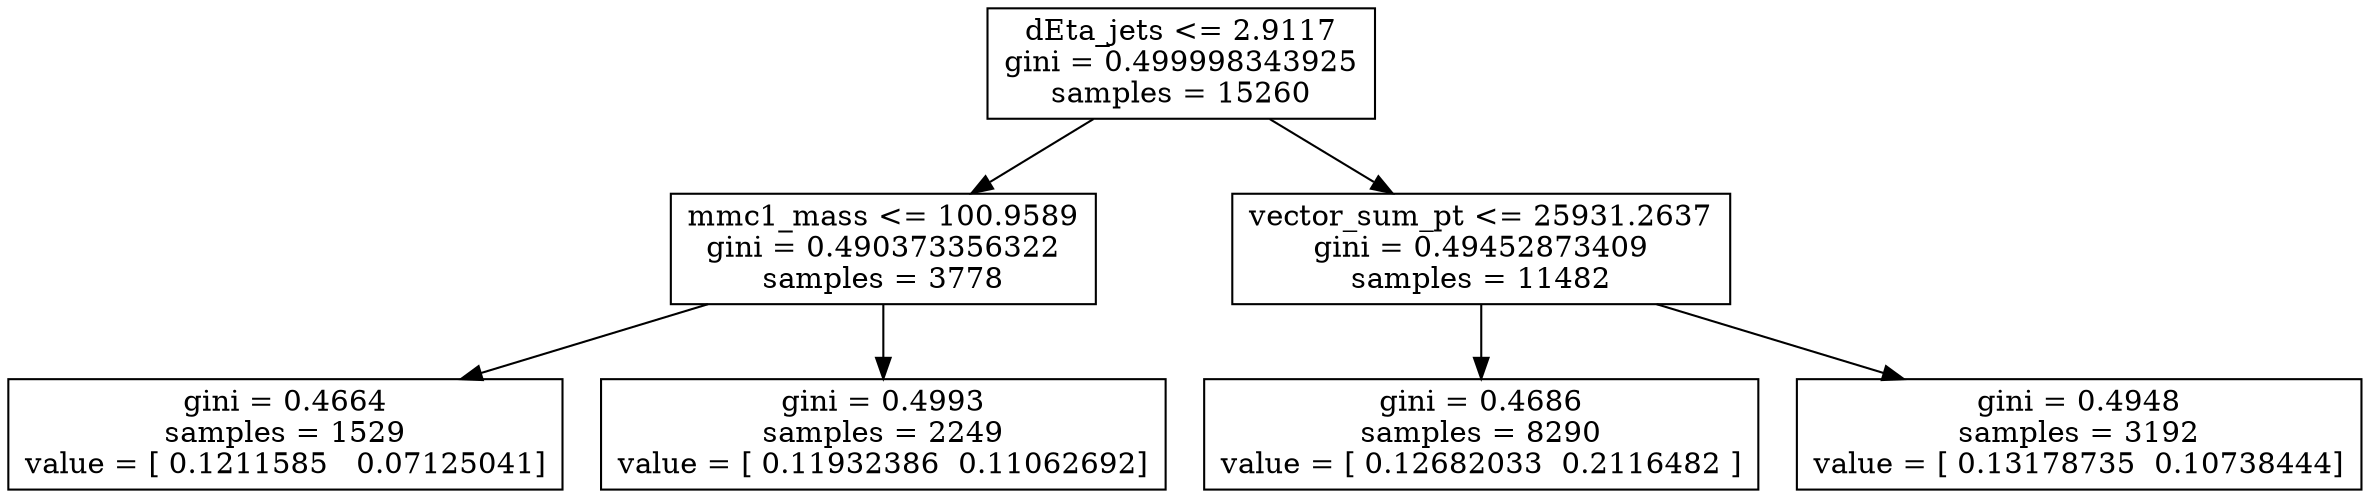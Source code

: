digraph Tree {
0 [label="dEta_jets <= 2.9117\ngini = 0.499998343925\nsamples = 15260", shape="box"] ;
1 [label="mmc1_mass <= 100.9589\ngini = 0.490373356322\nsamples = 3778", shape="box"] ;
0 -> 1 ;
2 [label="gini = 0.4664\nsamples = 1529\nvalue = [ 0.1211585   0.07125041]", shape="box"] ;
1 -> 2 ;
3 [label="gini = 0.4993\nsamples = 2249\nvalue = [ 0.11932386  0.11062692]", shape="box"] ;
1 -> 3 ;
4 [label="vector_sum_pt <= 25931.2637\ngini = 0.49452873409\nsamples = 11482", shape="box"] ;
0 -> 4 ;
5 [label="gini = 0.4686\nsamples = 8290\nvalue = [ 0.12682033  0.2116482 ]", shape="box"] ;
4 -> 5 ;
6 [label="gini = 0.4948\nsamples = 3192\nvalue = [ 0.13178735  0.10738444]", shape="box"] ;
4 -> 6 ;
}